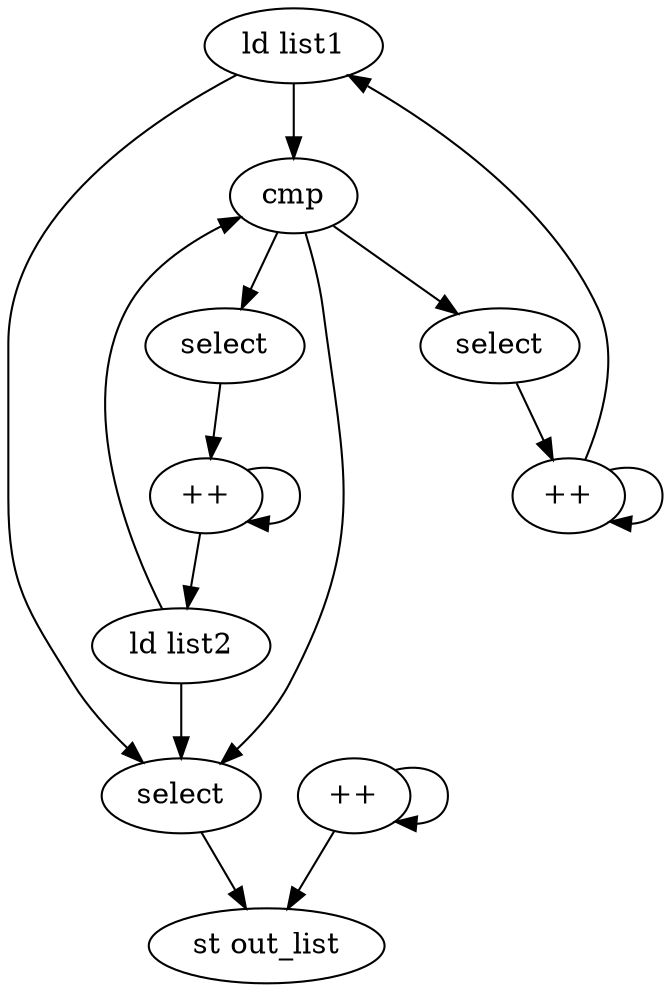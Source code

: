 digraph Merge_Tradicional {
 0 [label = "ld list1"]
 1 [label = "ld list2"]
 2 [label = "cmp"]
 3 [label = "select"]
 4 [label = "select"]
 5 [label = "select"]
 6 [label = "++"]
 7 [label = "++"]
 8 [label = "++"]
 9 [label = "st out_list"]

 0 -> 2
 1 -> 2
 0 -> 5
 1 -> 5
 2 -> 3
 2 -> 4
 2 -> 5
 3 -> 6
 4 -> 7
 8 -> 9
 5 -> 9
 6 -> 0
 7 -> 1
 6 -> 6
 7 -> 7
 8 -> 8

}
